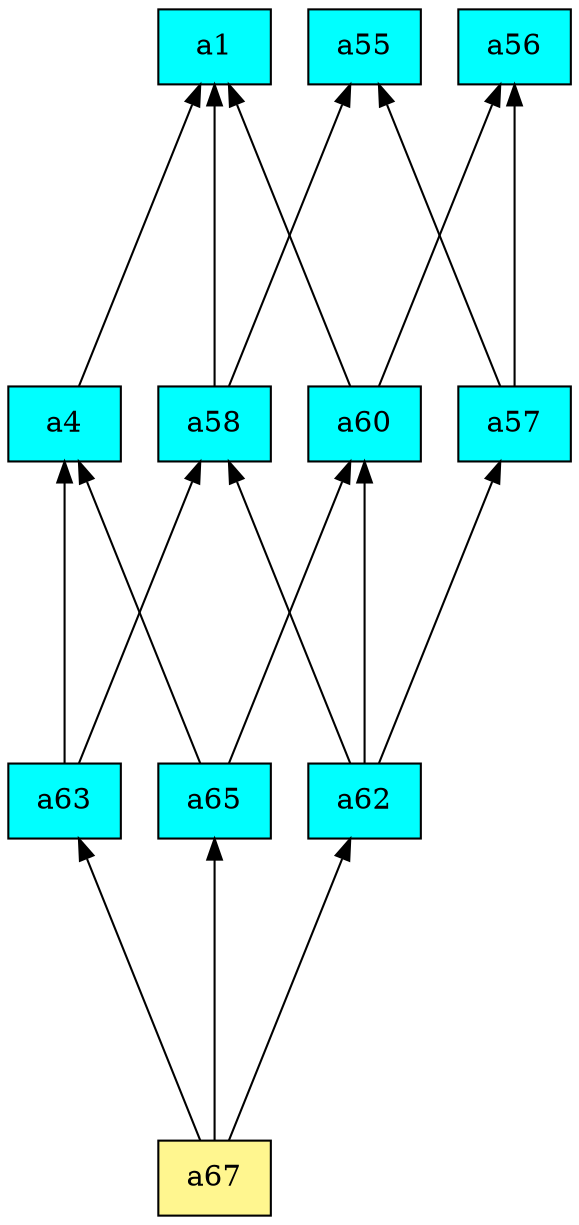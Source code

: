 digraph G {
rankdir=BT;ranksep="2.0";
"a1" [shape=record,fillcolor=cyan,style=filled,label="{a1}"];
"a58" [shape=record,fillcolor=cyan,style=filled,label="{a58}"];
"a63" [shape=record,fillcolor=cyan,style=filled,label="{a63}"];
"a60" [shape=record,fillcolor=cyan,style=filled,label="{a60}"];
"a57" [shape=record,fillcolor=cyan,style=filled,label="{a57}"];
"a4" [shape=record,fillcolor=cyan,style=filled,label="{a4}"];
"a55" [shape=record,fillcolor=cyan,style=filled,label="{a55}"];
"a56" [shape=record,fillcolor=cyan,style=filled,label="{a56}"];
"a67" [shape=record,fillcolor=khaki1,style=filled,label="{a67}"];
"a65" [shape=record,fillcolor=cyan,style=filled,label="{a65}"];
"a62" [shape=record,fillcolor=cyan,style=filled,label="{a62}"];
"a58" -> "a1"
"a58" -> "a55"
"a63" -> "a58"
"a63" -> "a4"
"a60" -> "a1"
"a60" -> "a56"
"a57" -> "a56"
"a57" -> "a55"
"a4" -> "a1"
"a67" -> "a63"
"a67" -> "a65"
"a67" -> "a62"
"a65" -> "a60"
"a65" -> "a4"
"a62" -> "a58"
"a62" -> "a60"
"a62" -> "a57"
}
